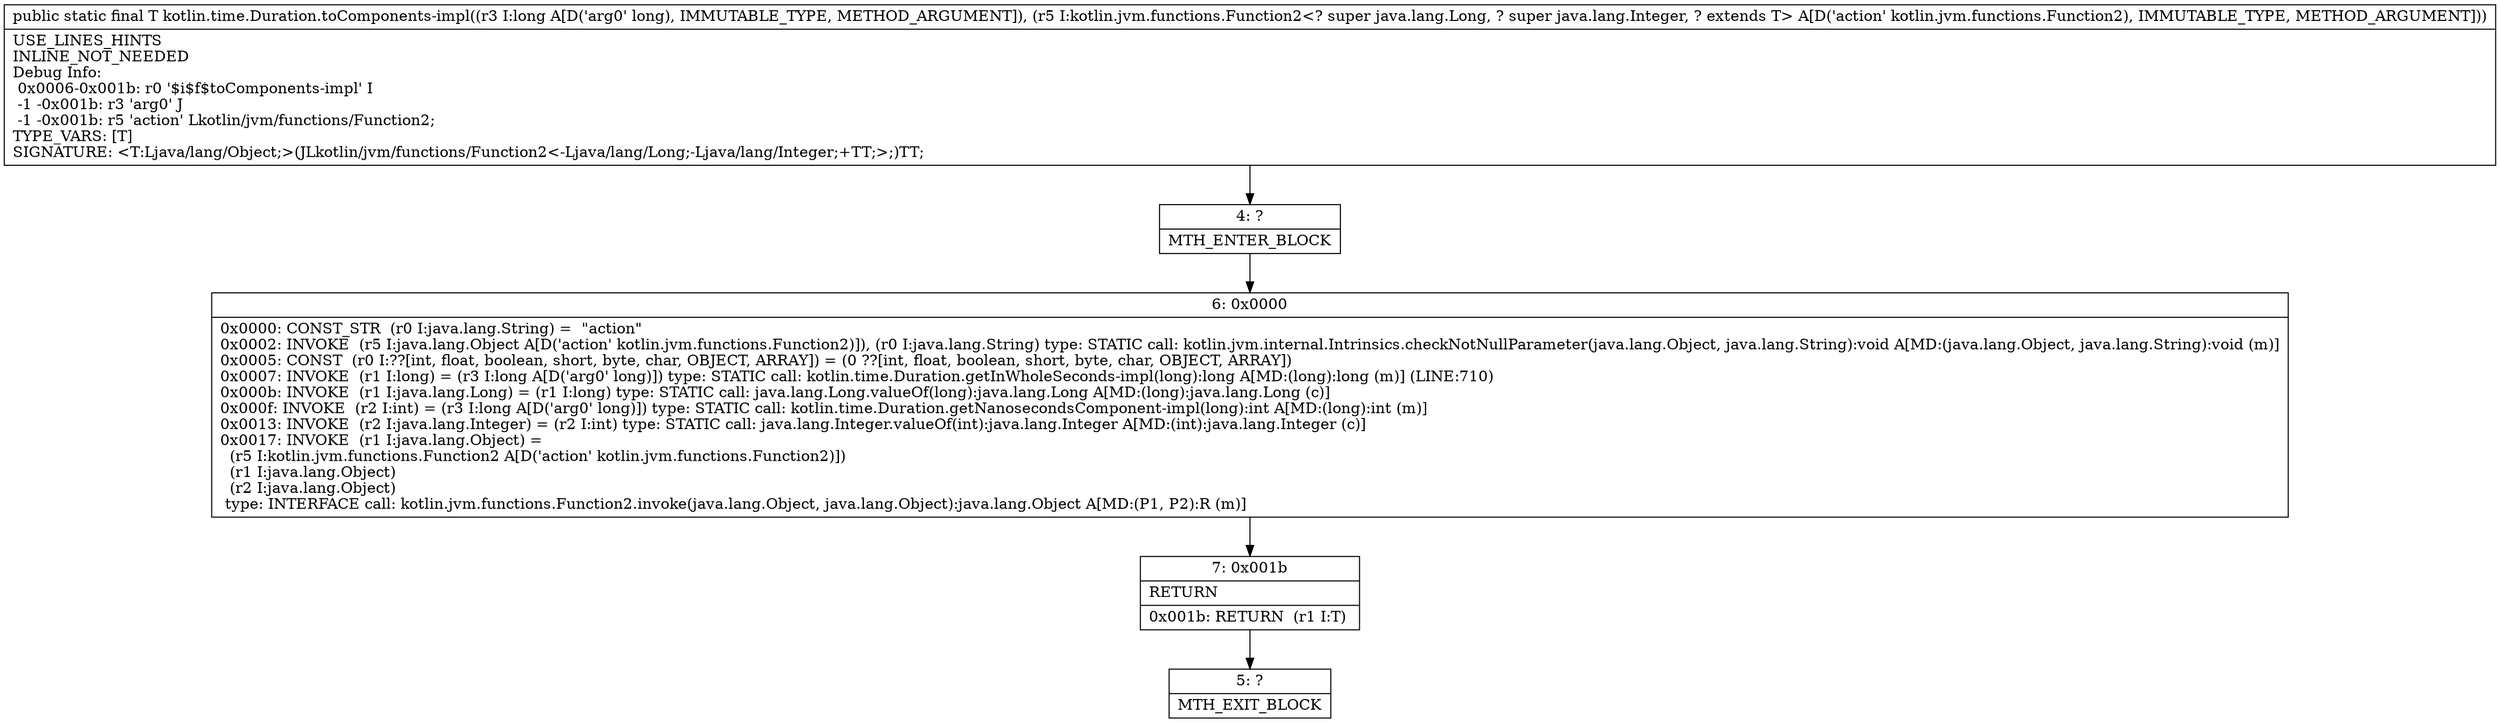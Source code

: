 digraph "CFG forkotlin.time.Duration.toComponents\-impl(JLkotlin\/jvm\/functions\/Function2;)Ljava\/lang\/Object;" {
Node_4 [shape=record,label="{4\:\ ?|MTH_ENTER_BLOCK\l}"];
Node_6 [shape=record,label="{6\:\ 0x0000|0x0000: CONST_STR  (r0 I:java.lang.String) =  \"action\" \l0x0002: INVOKE  (r5 I:java.lang.Object A[D('action' kotlin.jvm.functions.Function2)]), (r0 I:java.lang.String) type: STATIC call: kotlin.jvm.internal.Intrinsics.checkNotNullParameter(java.lang.Object, java.lang.String):void A[MD:(java.lang.Object, java.lang.String):void (m)]\l0x0005: CONST  (r0 I:??[int, float, boolean, short, byte, char, OBJECT, ARRAY]) = (0 ??[int, float, boolean, short, byte, char, OBJECT, ARRAY]) \l0x0007: INVOKE  (r1 I:long) = (r3 I:long A[D('arg0' long)]) type: STATIC call: kotlin.time.Duration.getInWholeSeconds\-impl(long):long A[MD:(long):long (m)] (LINE:710)\l0x000b: INVOKE  (r1 I:java.lang.Long) = (r1 I:long) type: STATIC call: java.lang.Long.valueOf(long):java.lang.Long A[MD:(long):java.lang.Long (c)]\l0x000f: INVOKE  (r2 I:int) = (r3 I:long A[D('arg0' long)]) type: STATIC call: kotlin.time.Duration.getNanosecondsComponent\-impl(long):int A[MD:(long):int (m)]\l0x0013: INVOKE  (r2 I:java.lang.Integer) = (r2 I:int) type: STATIC call: java.lang.Integer.valueOf(int):java.lang.Integer A[MD:(int):java.lang.Integer (c)]\l0x0017: INVOKE  (r1 I:java.lang.Object) = \l  (r5 I:kotlin.jvm.functions.Function2 A[D('action' kotlin.jvm.functions.Function2)])\l  (r1 I:java.lang.Object)\l  (r2 I:java.lang.Object)\l type: INTERFACE call: kotlin.jvm.functions.Function2.invoke(java.lang.Object, java.lang.Object):java.lang.Object A[MD:(P1, P2):R (m)]\l}"];
Node_7 [shape=record,label="{7\:\ 0x001b|RETURN\l|0x001b: RETURN  (r1 I:T) \l}"];
Node_5 [shape=record,label="{5\:\ ?|MTH_EXIT_BLOCK\l}"];
MethodNode[shape=record,label="{public static final T kotlin.time.Duration.toComponents\-impl((r3 I:long A[D('arg0' long), IMMUTABLE_TYPE, METHOD_ARGUMENT]), (r5 I:kotlin.jvm.functions.Function2\<? super java.lang.Long, ? super java.lang.Integer, ? extends T\> A[D('action' kotlin.jvm.functions.Function2), IMMUTABLE_TYPE, METHOD_ARGUMENT]))  | USE_LINES_HINTS\lINLINE_NOT_NEEDED\lDebug Info:\l  0x0006\-0x001b: r0 '$i$f$toComponents\-impl' I\l  \-1 \-0x001b: r3 'arg0' J\l  \-1 \-0x001b: r5 'action' Lkotlin\/jvm\/functions\/Function2;\lTYPE_VARS: [T]\lSIGNATURE: \<T:Ljava\/lang\/Object;\>(JLkotlin\/jvm\/functions\/Function2\<\-Ljava\/lang\/Long;\-Ljava\/lang\/Integer;+TT;\>;)TT;\l}"];
MethodNode -> Node_4;Node_4 -> Node_6;
Node_6 -> Node_7;
Node_7 -> Node_5;
}

